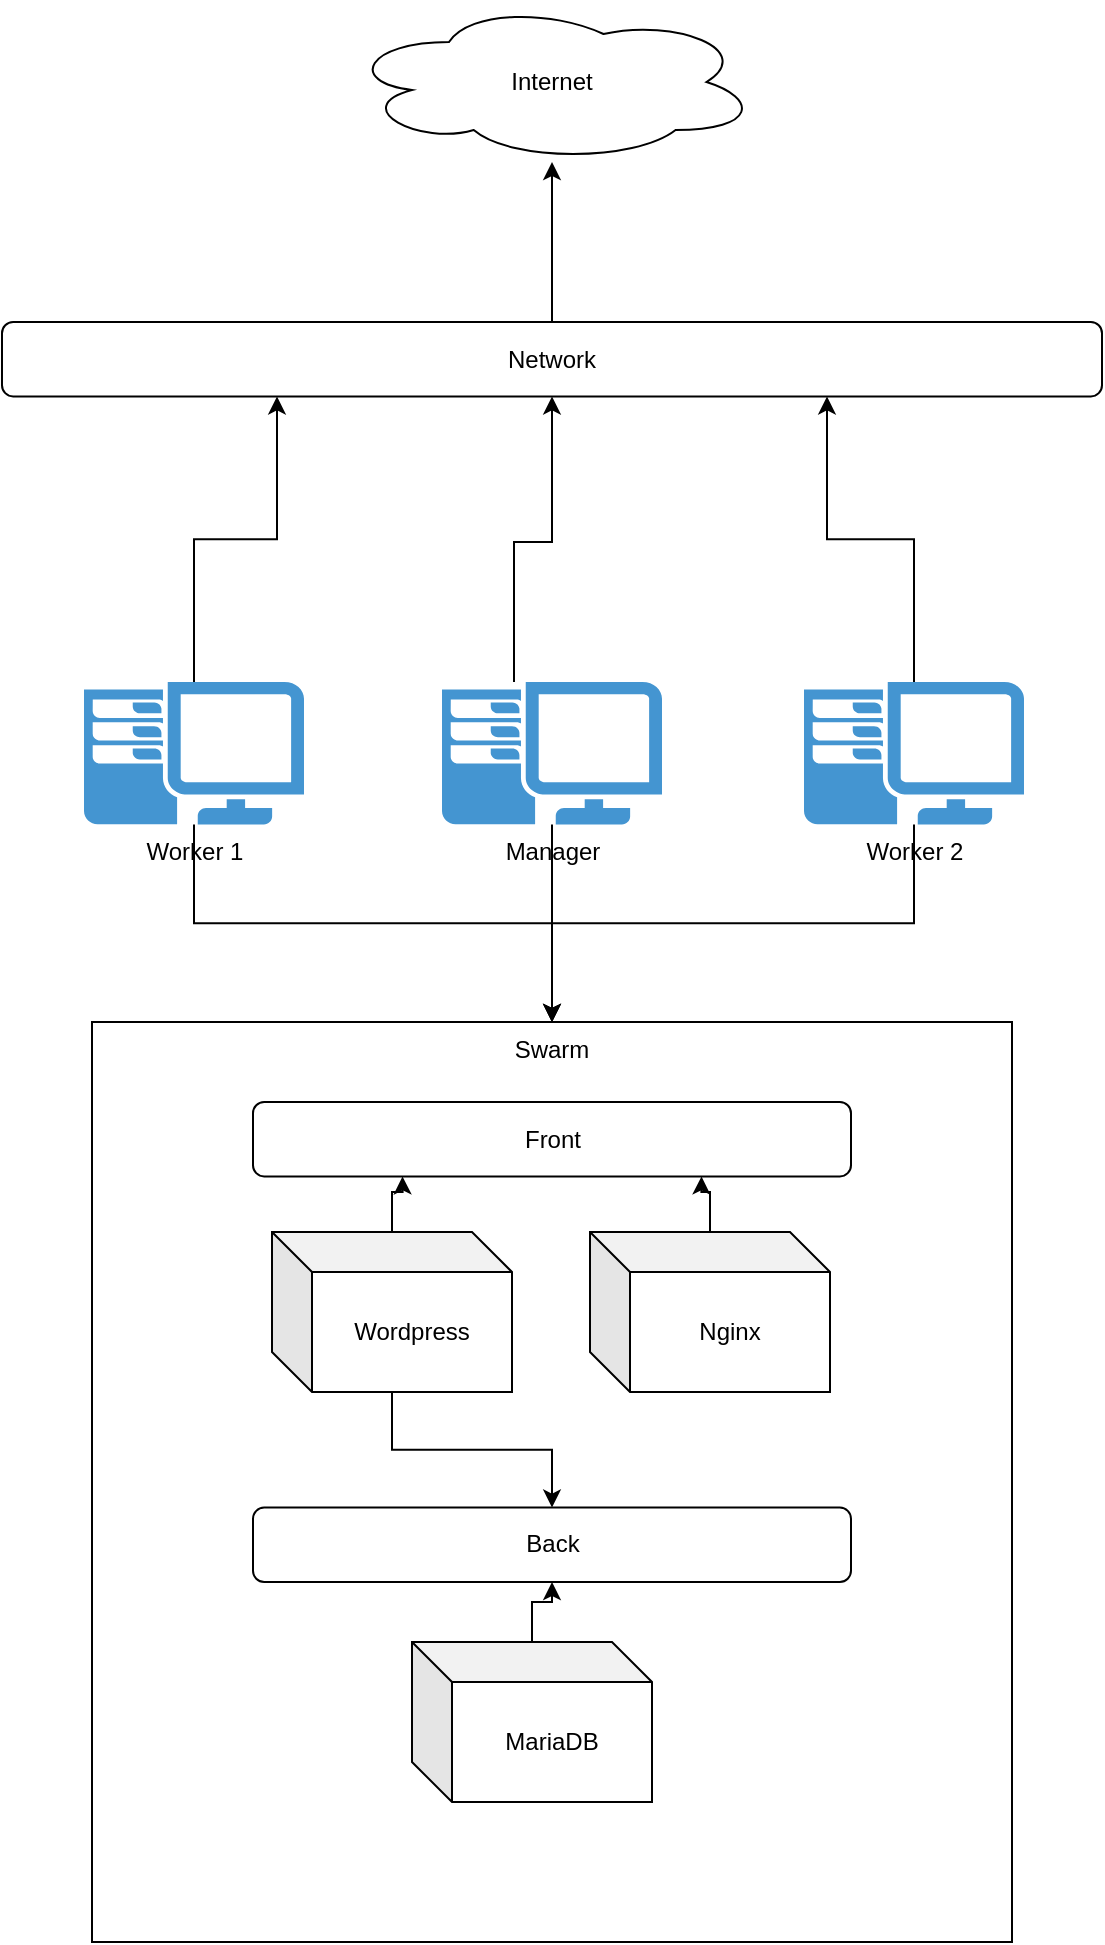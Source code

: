 <mxfile version="28.2.0">
  <diagram name="Page-1" id="ew3hqiFkhhPF76PkQ4Do">
    <mxGraphModel dx="1447" dy="799" grid="1" gridSize="10" guides="1" tooltips="1" connect="1" arrows="1" fold="1" page="1" pageScale="1" pageWidth="827" pageHeight="1169" math="0" shadow="0">
      <root>
        <mxCell id="0" />
        <mxCell id="1" parent="0" />
        <mxCell id="joTQtQee5rXPeBSapWJR-1" value="Internet" style="ellipse;shape=cloud;whiteSpace=wrap;html=1;" vertex="1" parent="1">
          <mxGeometry x="311" y="30" width="206" height="80" as="geometry" />
        </mxCell>
        <mxCell id="joTQtQee5rXPeBSapWJR-11" style="edgeStyle=orthogonalEdgeStyle;rounded=0;orthogonalLoop=1;jettySize=auto;html=1;entryX=0.75;entryY=1;entryDx=0;entryDy=0;" edge="1" parent="1" source="joTQtQee5rXPeBSapWJR-3" target="joTQtQee5rXPeBSapWJR-6">
          <mxGeometry relative="1" as="geometry" />
        </mxCell>
        <mxCell id="joTQtQee5rXPeBSapWJR-26" value="" style="edgeStyle=orthogonalEdgeStyle;rounded=0;orthogonalLoop=1;jettySize=auto;html=1;" edge="1" parent="1" source="joTQtQee5rXPeBSapWJR-3" target="joTQtQee5rXPeBSapWJR-12">
          <mxGeometry relative="1" as="geometry" />
        </mxCell>
        <mxCell id="joTQtQee5rXPeBSapWJR-3" value="Worker 2" style="pointerEvents=1;shadow=0;dashed=0;html=1;strokeColor=none;fillColor=#4495D1;labelPosition=center;verticalLabelPosition=bottom;verticalAlign=top;align=center;outlineConnect=0;shape=mxgraph.veeam.2d.workstation;" vertex="1" parent="1">
          <mxGeometry x="540" y="370" width="110" height="71.2" as="geometry" />
        </mxCell>
        <mxCell id="joTQtQee5rXPeBSapWJR-9" style="edgeStyle=orthogonalEdgeStyle;rounded=0;orthogonalLoop=1;jettySize=auto;html=1;entryX=0.25;entryY=1;entryDx=0;entryDy=0;" edge="1" parent="1" source="joTQtQee5rXPeBSapWJR-4" target="joTQtQee5rXPeBSapWJR-6">
          <mxGeometry relative="1" as="geometry" />
        </mxCell>
        <mxCell id="joTQtQee5rXPeBSapWJR-24" value="" style="edgeStyle=orthogonalEdgeStyle;rounded=0;orthogonalLoop=1;jettySize=auto;html=1;" edge="1" parent="1" source="joTQtQee5rXPeBSapWJR-4" target="joTQtQee5rXPeBSapWJR-12">
          <mxGeometry relative="1" as="geometry" />
        </mxCell>
        <mxCell id="joTQtQee5rXPeBSapWJR-4" value="Worker 1" style="pointerEvents=1;shadow=0;dashed=0;html=1;strokeColor=none;fillColor=#4495D1;labelPosition=center;verticalLabelPosition=bottom;verticalAlign=top;align=center;outlineConnect=0;shape=mxgraph.veeam.2d.workstation;" vertex="1" parent="1">
          <mxGeometry x="180" y="370" width="110" height="71.2" as="geometry" />
        </mxCell>
        <mxCell id="joTQtQee5rXPeBSapWJR-10" style="edgeStyle=orthogonalEdgeStyle;rounded=0;orthogonalLoop=1;jettySize=auto;html=1;entryX=0.5;entryY=1;entryDx=0;entryDy=0;" edge="1" parent="1" source="joTQtQee5rXPeBSapWJR-5" target="joTQtQee5rXPeBSapWJR-6">
          <mxGeometry relative="1" as="geometry">
            <Array as="points">
              <mxPoint x="395" y="300" />
              <mxPoint x="414" y="300" />
            </Array>
          </mxGeometry>
        </mxCell>
        <mxCell id="joTQtQee5rXPeBSapWJR-25" value="" style="edgeStyle=orthogonalEdgeStyle;rounded=0;orthogonalLoop=1;jettySize=auto;html=1;" edge="1" parent="1" source="joTQtQee5rXPeBSapWJR-5" target="joTQtQee5rXPeBSapWJR-12">
          <mxGeometry relative="1" as="geometry" />
        </mxCell>
        <mxCell id="joTQtQee5rXPeBSapWJR-5" value="Manager" style="pointerEvents=1;shadow=0;dashed=0;html=1;strokeColor=none;fillColor=#4495D1;labelPosition=center;verticalLabelPosition=bottom;verticalAlign=top;align=center;outlineConnect=0;shape=mxgraph.veeam.2d.workstation;" vertex="1" parent="1">
          <mxGeometry x="359" y="370" width="110" height="71.2" as="geometry" />
        </mxCell>
        <mxCell id="joTQtQee5rXPeBSapWJR-8" value="" style="edgeStyle=orthogonalEdgeStyle;rounded=0;orthogonalLoop=1;jettySize=auto;html=1;" edge="1" parent="1" source="joTQtQee5rXPeBSapWJR-6" target="joTQtQee5rXPeBSapWJR-1">
          <mxGeometry relative="1" as="geometry" />
        </mxCell>
        <mxCell id="joTQtQee5rXPeBSapWJR-6" value="&lt;div&gt;Network&lt;/div&gt;" style="rounded=1;whiteSpace=wrap;html=1;" vertex="1" parent="1">
          <mxGeometry x="139" y="190" width="550" height="37.2" as="geometry" />
        </mxCell>
        <mxCell id="joTQtQee5rXPeBSapWJR-12" value="Swarm" style="whiteSpace=wrap;html=1;aspect=fixed;verticalAlign=top;" vertex="1" parent="1">
          <mxGeometry x="184" y="540" width="460" height="460" as="geometry" />
        </mxCell>
        <mxCell id="joTQtQee5rXPeBSapWJR-13" value="Front" style="rounded=1;whiteSpace=wrap;html=1;" vertex="1" parent="1">
          <mxGeometry x="264.5" y="580" width="299" height="37.2" as="geometry" />
        </mxCell>
        <mxCell id="joTQtQee5rXPeBSapWJR-14" value="&lt;div&gt;Back&lt;/div&gt;" style="rounded=1;whiteSpace=wrap;html=1;" vertex="1" parent="1">
          <mxGeometry x="264.5" y="782.8" width="299" height="37.2" as="geometry" />
        </mxCell>
        <mxCell id="joTQtQee5rXPeBSapWJR-20" value="" style="edgeStyle=orthogonalEdgeStyle;rounded=0;orthogonalLoop=1;jettySize=auto;html=1;" edge="1" parent="1" source="joTQtQee5rXPeBSapWJR-16" target="joTQtQee5rXPeBSapWJR-14">
          <mxGeometry relative="1" as="geometry" />
        </mxCell>
        <mxCell id="joTQtQee5rXPeBSapWJR-16" value="MariaDB" style="shape=cube;whiteSpace=wrap;html=1;boundedLbl=1;backgroundOutline=1;darkOpacity=0.05;darkOpacity2=0.1;" vertex="1" parent="1">
          <mxGeometry x="344" y="850" width="120" height="80" as="geometry" />
        </mxCell>
        <mxCell id="joTQtQee5rXPeBSapWJR-21" value="" style="edgeStyle=orthogonalEdgeStyle;rounded=0;orthogonalLoop=1;jettySize=auto;html=1;entryX=0.25;entryY=1;entryDx=0;entryDy=0;" edge="1" parent="1" source="joTQtQee5rXPeBSapWJR-17" target="joTQtQee5rXPeBSapWJR-13">
          <mxGeometry relative="1" as="geometry" />
        </mxCell>
        <mxCell id="joTQtQee5rXPeBSapWJR-22" value="" style="edgeStyle=orthogonalEdgeStyle;rounded=0;orthogonalLoop=1;jettySize=auto;html=1;" edge="1" parent="1" source="joTQtQee5rXPeBSapWJR-17" target="joTQtQee5rXPeBSapWJR-14">
          <mxGeometry relative="1" as="geometry" />
        </mxCell>
        <mxCell id="joTQtQee5rXPeBSapWJR-17" value="Wordpress" style="shape=cube;whiteSpace=wrap;html=1;boundedLbl=1;backgroundOutline=1;darkOpacity=0.05;darkOpacity2=0.1;" vertex="1" parent="1">
          <mxGeometry x="274" y="645" width="120" height="80" as="geometry" />
        </mxCell>
        <mxCell id="joTQtQee5rXPeBSapWJR-23" value="" style="edgeStyle=orthogonalEdgeStyle;rounded=0;orthogonalLoop=1;jettySize=auto;html=1;entryX=0.75;entryY=1;entryDx=0;entryDy=0;" edge="1" parent="1" source="joTQtQee5rXPeBSapWJR-18" target="joTQtQee5rXPeBSapWJR-13">
          <mxGeometry relative="1" as="geometry" />
        </mxCell>
        <mxCell id="joTQtQee5rXPeBSapWJR-18" value="Nginx" style="shape=cube;whiteSpace=wrap;html=1;boundedLbl=1;backgroundOutline=1;darkOpacity=0.05;darkOpacity2=0.1;" vertex="1" parent="1">
          <mxGeometry x="433" y="645" width="120" height="80" as="geometry" />
        </mxCell>
      </root>
    </mxGraphModel>
  </diagram>
</mxfile>
